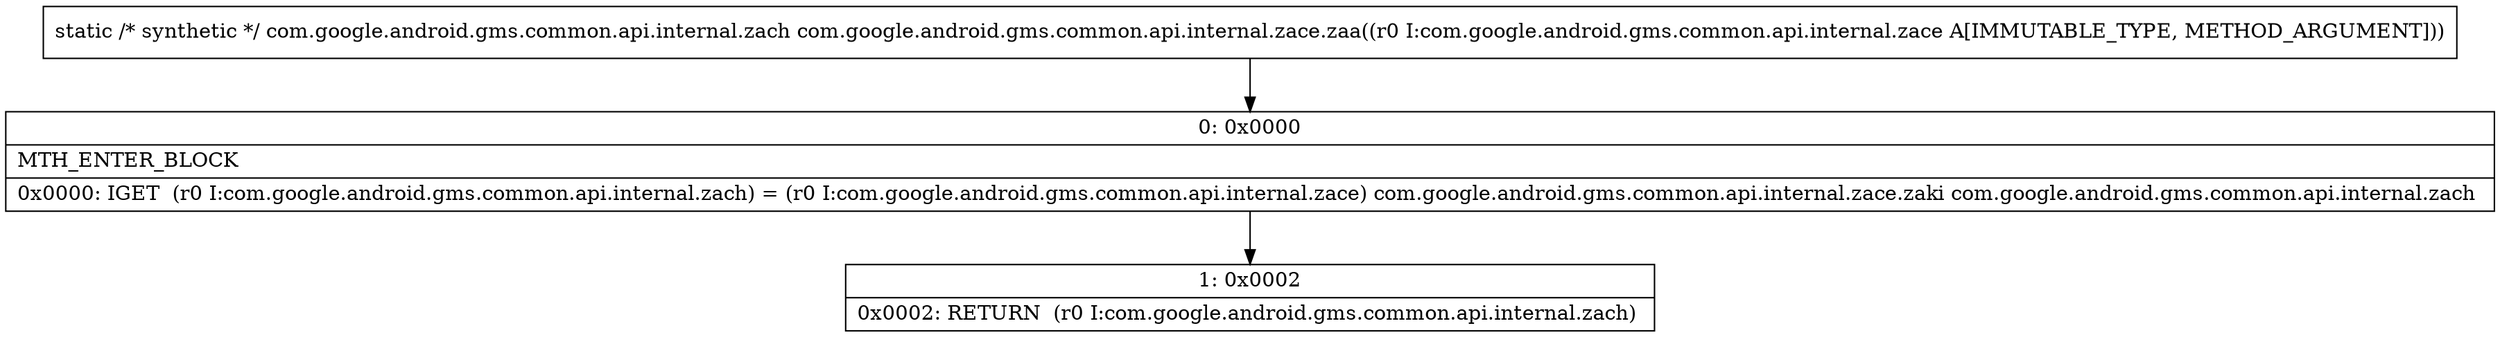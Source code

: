 digraph "CFG forcom.google.android.gms.common.api.internal.zace.zaa(Lcom\/google\/android\/gms\/common\/api\/internal\/zace;)Lcom\/google\/android\/gms\/common\/api\/internal\/zach;" {
Node_0 [shape=record,label="{0\:\ 0x0000|MTH_ENTER_BLOCK\l|0x0000: IGET  (r0 I:com.google.android.gms.common.api.internal.zach) = (r0 I:com.google.android.gms.common.api.internal.zace) com.google.android.gms.common.api.internal.zace.zaki com.google.android.gms.common.api.internal.zach \l}"];
Node_1 [shape=record,label="{1\:\ 0x0002|0x0002: RETURN  (r0 I:com.google.android.gms.common.api.internal.zach) \l}"];
MethodNode[shape=record,label="{static \/* synthetic *\/ com.google.android.gms.common.api.internal.zach com.google.android.gms.common.api.internal.zace.zaa((r0 I:com.google.android.gms.common.api.internal.zace A[IMMUTABLE_TYPE, METHOD_ARGUMENT])) }"];
MethodNode -> Node_0;
Node_0 -> Node_1;
}

